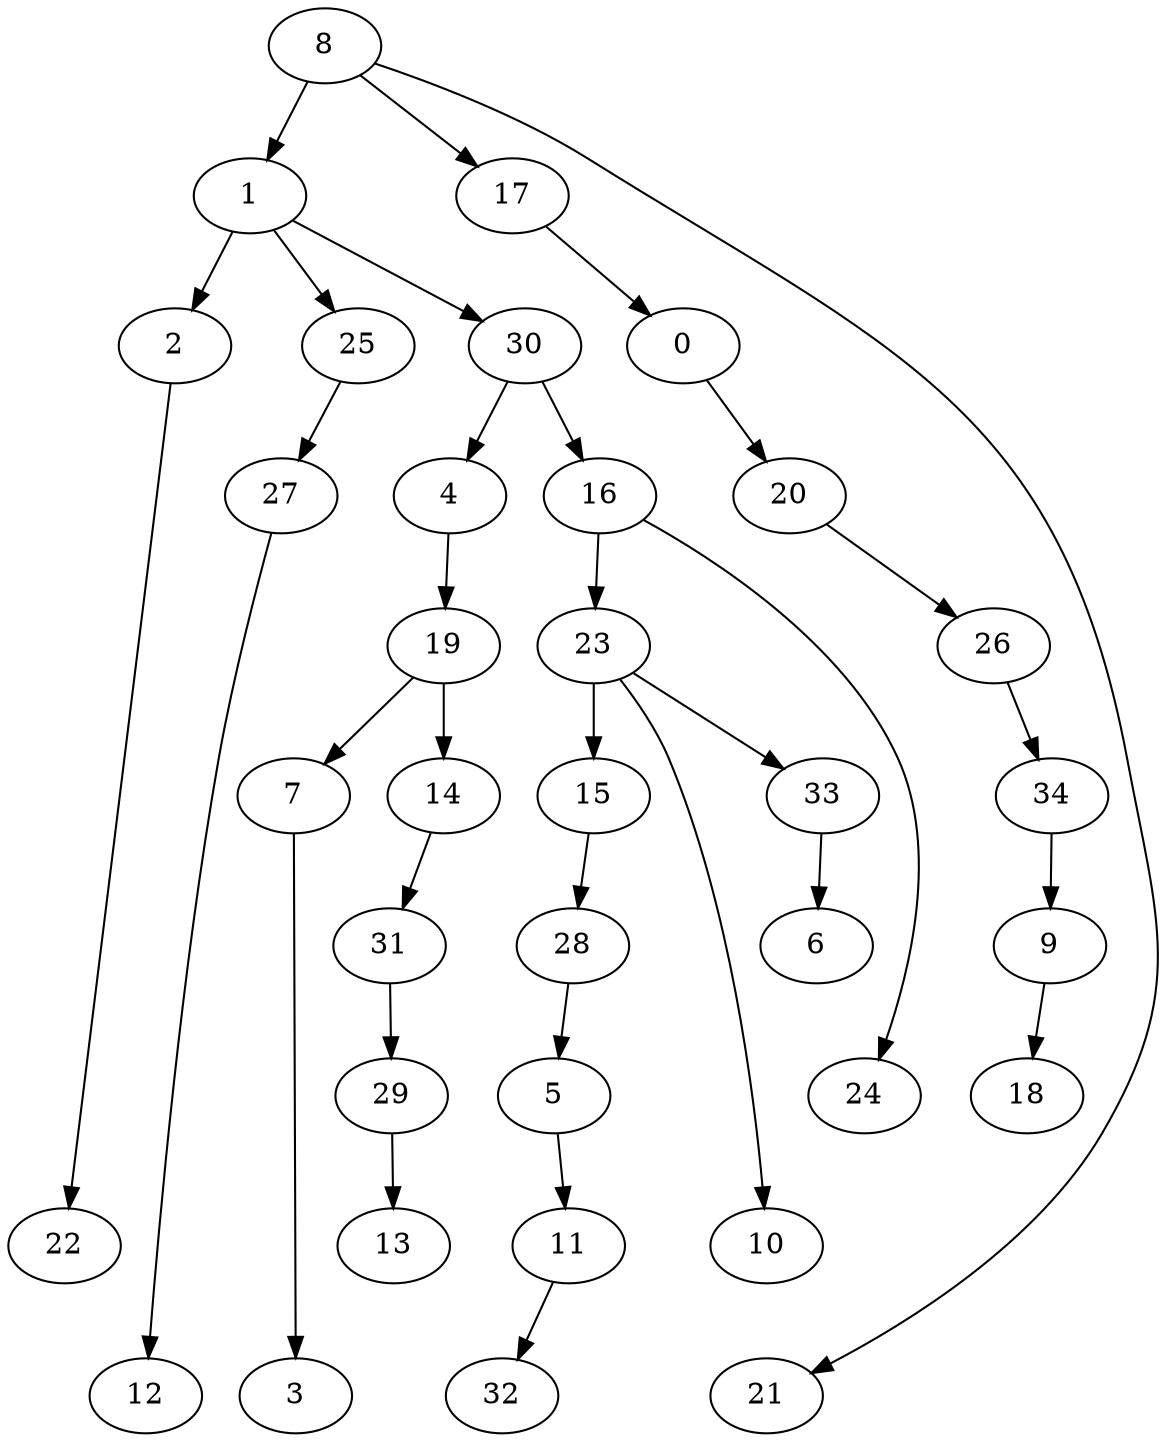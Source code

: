 digraph G {
    0;
    20;
    26;
    1;
    2;
    25;
    30;
    22;
    27;
    4;
    16;
    19;
    7;
    14;
    5;
    11;
    32;
    3;
    8;
    17;
    21;
    9;
    18;
    31;
    29;
    15;
    28;
    23;
    24;
    10;
    33;
    34;
    6;
    12;
    13;
    0 -> 20 [weight=0];
    20 -> 26 [weight=0];
    26 -> 34 [weight=0];
    1 -> 2 [weight=0];
    1 -> 25 [weight=0];
    1 -> 30 [weight=0];
    2 -> 22 [weight=0];
    25 -> 27 [weight=0];
    30 -> 4 [weight=0];
    30 -> 16 [weight=0];
    27 -> 12 [weight=0];
    4 -> 19 [weight=0];
    16 -> 23 [weight=0];
    16 -> 24 [weight=0];
    19 -> 7 [weight=0];
    19 -> 14 [weight=0];
    7 -> 3 [weight=0];
    14 -> 31 [weight=0];
    5 -> 11 [weight=0];
    11 -> 32 [weight=0];
    8 -> 1 [weight=0];
    8 -> 17 [weight=0];
    8 -> 21 [weight=0];
    17 -> 0 [weight=0];
    9 -> 18 [weight=0];
    31 -> 29 [weight=0];
    29 -> 13 [weight=0];
    15 -> 28 [weight=0];
    28 -> 5 [weight=0];
    23 -> 10 [weight=0];
    23 -> 15 [weight=1];
    23 -> 33 [weight=0];
    33 -> 6 [weight=0];
    34 -> 9 [weight=0];
}
